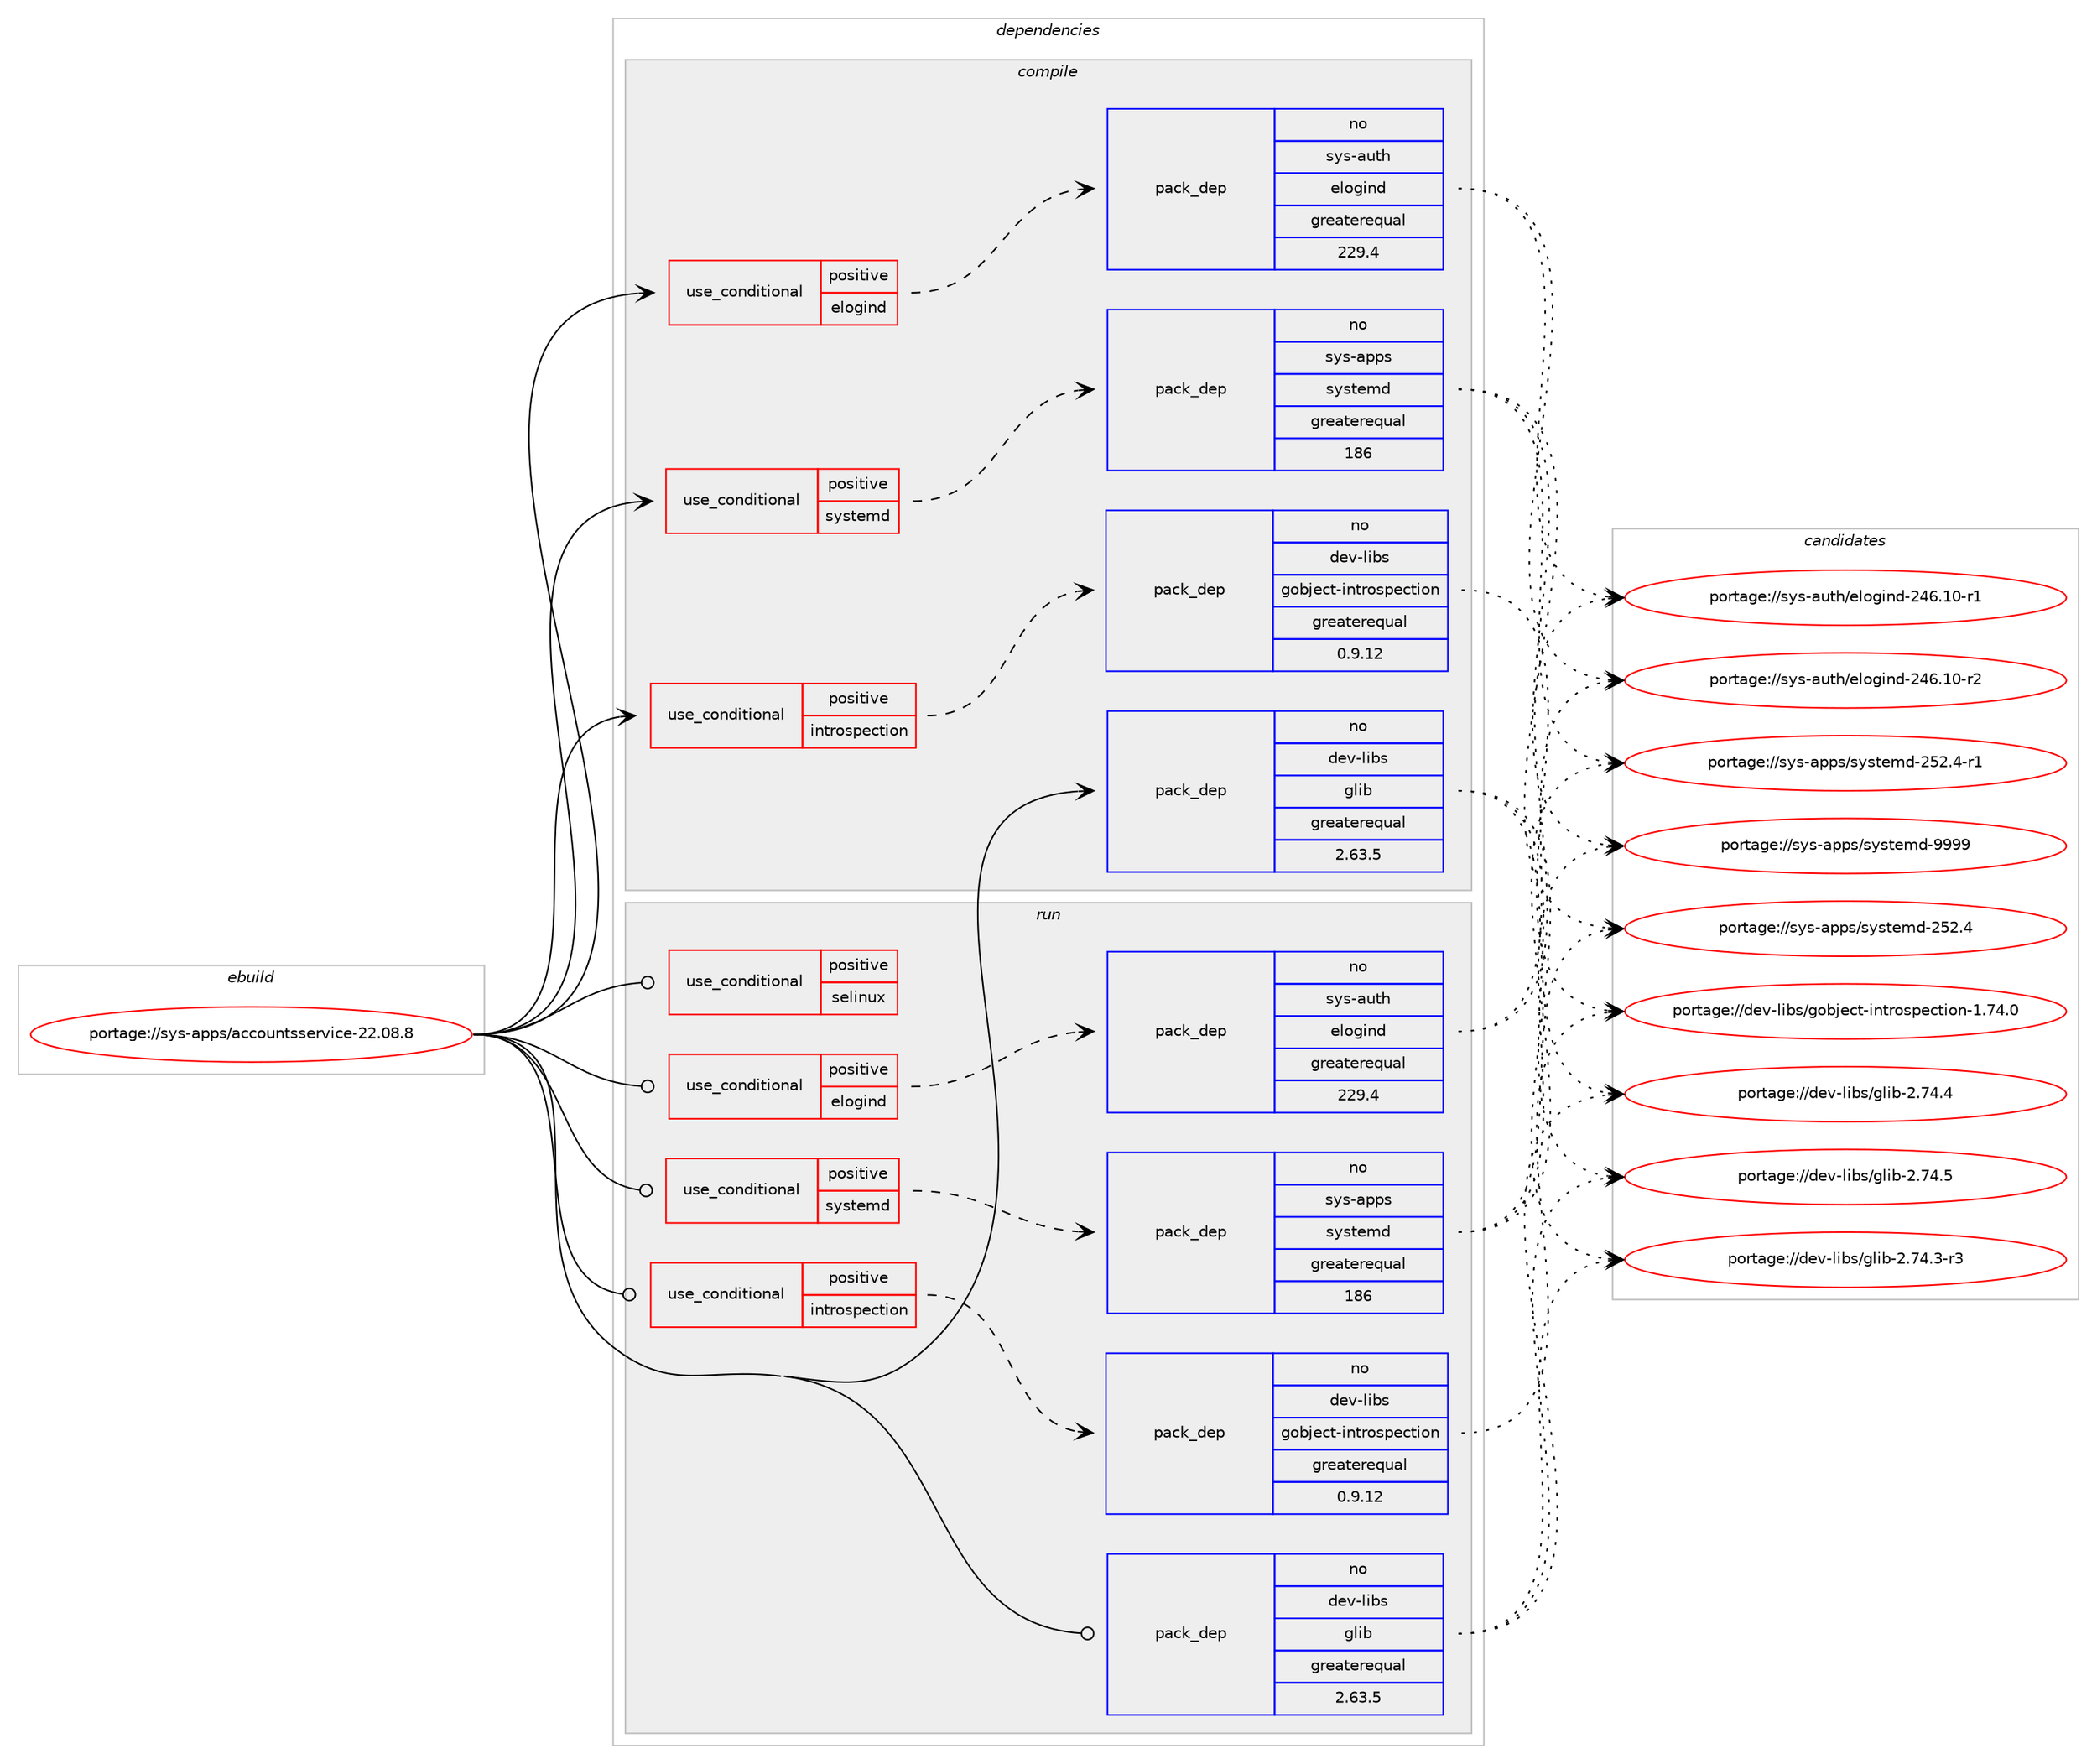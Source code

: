 digraph prolog {

# *************
# Graph options
# *************

newrank=true;
concentrate=true;
compound=true;
graph [rankdir=LR,fontname=Helvetica,fontsize=10,ranksep=1.5];#, ranksep=2.5, nodesep=0.2];
edge  [arrowhead=vee];
node  [fontname=Helvetica,fontsize=10];

# **********
# The ebuild
# **********

subgraph cluster_leftcol {
color=gray;
rank=same;
label=<<i>ebuild</i>>;
id [label="portage://sys-apps/accountsservice-22.08.8", color=red, width=4, href="../sys-apps/accountsservice-22.08.8.svg"];
}

# ****************
# The dependencies
# ****************

subgraph cluster_midcol {
color=gray;
label=<<i>dependencies</i>>;
subgraph cluster_compile {
fillcolor="#eeeeee";
style=filled;
label=<<i>compile</i>>;
subgraph cond2998 {
dependency4520 [label=<<TABLE BORDER="0" CELLBORDER="1" CELLSPACING="0" CELLPADDING="4"><TR><TD ROWSPAN="3" CELLPADDING="10">use_conditional</TD></TR><TR><TD>positive</TD></TR><TR><TD>elogind</TD></TR></TABLE>>, shape=none, color=red];
subgraph pack1472 {
dependency4521 [label=<<TABLE BORDER="0" CELLBORDER="1" CELLSPACING="0" CELLPADDING="4" WIDTH="220"><TR><TD ROWSPAN="6" CELLPADDING="30">pack_dep</TD></TR><TR><TD WIDTH="110">no</TD></TR><TR><TD>sys-auth</TD></TR><TR><TD>elogind</TD></TR><TR><TD>greaterequal</TD></TR><TR><TD>229.4</TD></TR></TABLE>>, shape=none, color=blue];
}
dependency4520:e -> dependency4521:w [weight=20,style="dashed",arrowhead="vee"];
}
id:e -> dependency4520:w [weight=20,style="solid",arrowhead="vee"];
subgraph cond2999 {
dependency4522 [label=<<TABLE BORDER="0" CELLBORDER="1" CELLSPACING="0" CELLPADDING="4"><TR><TD ROWSPAN="3" CELLPADDING="10">use_conditional</TD></TR><TR><TD>positive</TD></TR><TR><TD>introspection</TD></TR></TABLE>>, shape=none, color=red];
subgraph pack1473 {
dependency4523 [label=<<TABLE BORDER="0" CELLBORDER="1" CELLSPACING="0" CELLPADDING="4" WIDTH="220"><TR><TD ROWSPAN="6" CELLPADDING="30">pack_dep</TD></TR><TR><TD WIDTH="110">no</TD></TR><TR><TD>dev-libs</TD></TR><TR><TD>gobject-introspection</TD></TR><TR><TD>greaterequal</TD></TR><TR><TD>0.9.12</TD></TR></TABLE>>, shape=none, color=blue];
}
dependency4522:e -> dependency4523:w [weight=20,style="dashed",arrowhead="vee"];
}
id:e -> dependency4522:w [weight=20,style="solid",arrowhead="vee"];
subgraph cond3000 {
dependency4524 [label=<<TABLE BORDER="0" CELLBORDER="1" CELLSPACING="0" CELLPADDING="4"><TR><TD ROWSPAN="3" CELLPADDING="10">use_conditional</TD></TR><TR><TD>positive</TD></TR><TR><TD>systemd</TD></TR></TABLE>>, shape=none, color=red];
subgraph pack1474 {
dependency4525 [label=<<TABLE BORDER="0" CELLBORDER="1" CELLSPACING="0" CELLPADDING="4" WIDTH="220"><TR><TD ROWSPAN="6" CELLPADDING="30">pack_dep</TD></TR><TR><TD WIDTH="110">no</TD></TR><TR><TD>sys-apps</TD></TR><TR><TD>systemd</TD></TR><TR><TD>greaterequal</TD></TR><TR><TD>186</TD></TR></TABLE>>, shape=none, color=blue];
}
dependency4524:e -> dependency4525:w [weight=20,style="dashed",arrowhead="vee"];
}
id:e -> dependency4524:w [weight=20,style="solid",arrowhead="vee"];
subgraph pack1475 {
dependency4526 [label=<<TABLE BORDER="0" CELLBORDER="1" CELLSPACING="0" CELLPADDING="4" WIDTH="220"><TR><TD ROWSPAN="6" CELLPADDING="30">pack_dep</TD></TR><TR><TD WIDTH="110">no</TD></TR><TR><TD>dev-libs</TD></TR><TR><TD>glib</TD></TR><TR><TD>greaterequal</TD></TR><TR><TD>2.63.5</TD></TR></TABLE>>, shape=none, color=blue];
}
id:e -> dependency4526:w [weight=20,style="solid",arrowhead="vee"];
# *** BEGIN UNKNOWN DEPENDENCY TYPE (TODO) ***
# id -> package_dependency(portage://sys-apps/accountsservice-22.08.8,install,no,sys-auth,polkit,none,[,,],[],[])
# *** END UNKNOWN DEPENDENCY TYPE (TODO) ***

# *** BEGIN UNKNOWN DEPENDENCY TYPE (TODO) ***
# id -> package_dependency(portage://sys-apps/accountsservice-22.08.8,install,no,virtual,libcrypt,none,[,,],any_same_slot,[])
# *** END UNKNOWN DEPENDENCY TYPE (TODO) ***

}
subgraph cluster_compileandrun {
fillcolor="#eeeeee";
style=filled;
label=<<i>compile and run</i>>;
}
subgraph cluster_run {
fillcolor="#eeeeee";
style=filled;
label=<<i>run</i>>;
subgraph cond3001 {
dependency4527 [label=<<TABLE BORDER="0" CELLBORDER="1" CELLSPACING="0" CELLPADDING="4"><TR><TD ROWSPAN="3" CELLPADDING="10">use_conditional</TD></TR><TR><TD>positive</TD></TR><TR><TD>elogind</TD></TR></TABLE>>, shape=none, color=red];
subgraph pack1476 {
dependency4528 [label=<<TABLE BORDER="0" CELLBORDER="1" CELLSPACING="0" CELLPADDING="4" WIDTH="220"><TR><TD ROWSPAN="6" CELLPADDING="30">pack_dep</TD></TR><TR><TD WIDTH="110">no</TD></TR><TR><TD>sys-auth</TD></TR><TR><TD>elogind</TD></TR><TR><TD>greaterequal</TD></TR><TR><TD>229.4</TD></TR></TABLE>>, shape=none, color=blue];
}
dependency4527:e -> dependency4528:w [weight=20,style="dashed",arrowhead="vee"];
}
id:e -> dependency4527:w [weight=20,style="solid",arrowhead="odot"];
subgraph cond3002 {
dependency4529 [label=<<TABLE BORDER="0" CELLBORDER="1" CELLSPACING="0" CELLPADDING="4"><TR><TD ROWSPAN="3" CELLPADDING="10">use_conditional</TD></TR><TR><TD>positive</TD></TR><TR><TD>introspection</TD></TR></TABLE>>, shape=none, color=red];
subgraph pack1477 {
dependency4530 [label=<<TABLE BORDER="0" CELLBORDER="1" CELLSPACING="0" CELLPADDING="4" WIDTH="220"><TR><TD ROWSPAN="6" CELLPADDING="30">pack_dep</TD></TR><TR><TD WIDTH="110">no</TD></TR><TR><TD>dev-libs</TD></TR><TR><TD>gobject-introspection</TD></TR><TR><TD>greaterequal</TD></TR><TR><TD>0.9.12</TD></TR></TABLE>>, shape=none, color=blue];
}
dependency4529:e -> dependency4530:w [weight=20,style="dashed",arrowhead="vee"];
}
id:e -> dependency4529:w [weight=20,style="solid",arrowhead="odot"];
subgraph cond3003 {
dependency4531 [label=<<TABLE BORDER="0" CELLBORDER="1" CELLSPACING="0" CELLPADDING="4"><TR><TD ROWSPAN="3" CELLPADDING="10">use_conditional</TD></TR><TR><TD>positive</TD></TR><TR><TD>selinux</TD></TR></TABLE>>, shape=none, color=red];
# *** BEGIN UNKNOWN DEPENDENCY TYPE (TODO) ***
# dependency4531 -> package_dependency(portage://sys-apps/accountsservice-22.08.8,run,no,sec-policy,selinux-accountsd,none,[,,],[],[])
# *** END UNKNOWN DEPENDENCY TYPE (TODO) ***

}
id:e -> dependency4531:w [weight=20,style="solid",arrowhead="odot"];
subgraph cond3004 {
dependency4532 [label=<<TABLE BORDER="0" CELLBORDER="1" CELLSPACING="0" CELLPADDING="4"><TR><TD ROWSPAN="3" CELLPADDING="10">use_conditional</TD></TR><TR><TD>positive</TD></TR><TR><TD>systemd</TD></TR></TABLE>>, shape=none, color=red];
subgraph pack1478 {
dependency4533 [label=<<TABLE BORDER="0" CELLBORDER="1" CELLSPACING="0" CELLPADDING="4" WIDTH="220"><TR><TD ROWSPAN="6" CELLPADDING="30">pack_dep</TD></TR><TR><TD WIDTH="110">no</TD></TR><TR><TD>sys-apps</TD></TR><TR><TD>systemd</TD></TR><TR><TD>greaterequal</TD></TR><TR><TD>186</TD></TR></TABLE>>, shape=none, color=blue];
}
dependency4532:e -> dependency4533:w [weight=20,style="dashed",arrowhead="vee"];
}
id:e -> dependency4532:w [weight=20,style="solid",arrowhead="odot"];
subgraph pack1479 {
dependency4534 [label=<<TABLE BORDER="0" CELLBORDER="1" CELLSPACING="0" CELLPADDING="4" WIDTH="220"><TR><TD ROWSPAN="6" CELLPADDING="30">pack_dep</TD></TR><TR><TD WIDTH="110">no</TD></TR><TR><TD>dev-libs</TD></TR><TR><TD>glib</TD></TR><TR><TD>greaterequal</TD></TR><TR><TD>2.63.5</TD></TR></TABLE>>, shape=none, color=blue];
}
id:e -> dependency4534:w [weight=20,style="solid",arrowhead="odot"];
# *** BEGIN UNKNOWN DEPENDENCY TYPE (TODO) ***
# id -> package_dependency(portage://sys-apps/accountsservice-22.08.8,run,no,sys-auth,polkit,none,[,,],[],[])
# *** END UNKNOWN DEPENDENCY TYPE (TODO) ***

# *** BEGIN UNKNOWN DEPENDENCY TYPE (TODO) ***
# id -> package_dependency(portage://sys-apps/accountsservice-22.08.8,run,no,virtual,libcrypt,none,[,,],any_same_slot,[])
# *** END UNKNOWN DEPENDENCY TYPE (TODO) ***

}
}

# **************
# The candidates
# **************

subgraph cluster_choices {
rank=same;
color=gray;
label=<<i>candidates</i>>;

subgraph choice1472 {
color=black;
nodesep=1;
choice115121115459711711610447101108111103105110100455052544649484511449 [label="portage://sys-auth/elogind-246.10-r1", color=red, width=4,href="../sys-auth/elogind-246.10-r1.svg"];
choice115121115459711711610447101108111103105110100455052544649484511450 [label="portage://sys-auth/elogind-246.10-r2", color=red, width=4,href="../sys-auth/elogind-246.10-r2.svg"];
dependency4521:e -> choice115121115459711711610447101108111103105110100455052544649484511449:w [style=dotted,weight="100"];
dependency4521:e -> choice115121115459711711610447101108111103105110100455052544649484511450:w [style=dotted,weight="100"];
}
subgraph choice1473 {
color=black;
nodesep=1;
choice1001011184510810598115471031119810610199116451051101161141111151121019911610511111045494655524648 [label="portage://dev-libs/gobject-introspection-1.74.0", color=red, width=4,href="../dev-libs/gobject-introspection-1.74.0.svg"];
dependency4523:e -> choice1001011184510810598115471031119810610199116451051101161141111151121019911610511111045494655524648:w [style=dotted,weight="100"];
}
subgraph choice1474 {
color=black;
nodesep=1;
choice115121115459711211211547115121115116101109100455053504652 [label="portage://sys-apps/systemd-252.4", color=red, width=4,href="../sys-apps/systemd-252.4.svg"];
choice1151211154597112112115471151211151161011091004550535046524511449 [label="portage://sys-apps/systemd-252.4-r1", color=red, width=4,href="../sys-apps/systemd-252.4-r1.svg"];
choice1151211154597112112115471151211151161011091004557575757 [label="portage://sys-apps/systemd-9999", color=red, width=4,href="../sys-apps/systemd-9999.svg"];
dependency4525:e -> choice115121115459711211211547115121115116101109100455053504652:w [style=dotted,weight="100"];
dependency4525:e -> choice1151211154597112112115471151211151161011091004550535046524511449:w [style=dotted,weight="100"];
dependency4525:e -> choice1151211154597112112115471151211151161011091004557575757:w [style=dotted,weight="100"];
}
subgraph choice1475 {
color=black;
nodesep=1;
choice10010111845108105981154710310810598455046555246514511451 [label="portage://dev-libs/glib-2.74.3-r3", color=red, width=4,href="../dev-libs/glib-2.74.3-r3.svg"];
choice1001011184510810598115471031081059845504655524652 [label="portage://dev-libs/glib-2.74.4", color=red, width=4,href="../dev-libs/glib-2.74.4.svg"];
choice1001011184510810598115471031081059845504655524653 [label="portage://dev-libs/glib-2.74.5", color=red, width=4,href="../dev-libs/glib-2.74.5.svg"];
dependency4526:e -> choice10010111845108105981154710310810598455046555246514511451:w [style=dotted,weight="100"];
dependency4526:e -> choice1001011184510810598115471031081059845504655524652:w [style=dotted,weight="100"];
dependency4526:e -> choice1001011184510810598115471031081059845504655524653:w [style=dotted,weight="100"];
}
subgraph choice1476 {
color=black;
nodesep=1;
choice115121115459711711610447101108111103105110100455052544649484511449 [label="portage://sys-auth/elogind-246.10-r1", color=red, width=4,href="../sys-auth/elogind-246.10-r1.svg"];
choice115121115459711711610447101108111103105110100455052544649484511450 [label="portage://sys-auth/elogind-246.10-r2", color=red, width=4,href="../sys-auth/elogind-246.10-r2.svg"];
dependency4528:e -> choice115121115459711711610447101108111103105110100455052544649484511449:w [style=dotted,weight="100"];
dependency4528:e -> choice115121115459711711610447101108111103105110100455052544649484511450:w [style=dotted,weight="100"];
}
subgraph choice1477 {
color=black;
nodesep=1;
choice1001011184510810598115471031119810610199116451051101161141111151121019911610511111045494655524648 [label="portage://dev-libs/gobject-introspection-1.74.0", color=red, width=4,href="../dev-libs/gobject-introspection-1.74.0.svg"];
dependency4530:e -> choice1001011184510810598115471031119810610199116451051101161141111151121019911610511111045494655524648:w [style=dotted,weight="100"];
}
subgraph choice1478 {
color=black;
nodesep=1;
choice115121115459711211211547115121115116101109100455053504652 [label="portage://sys-apps/systemd-252.4", color=red, width=4,href="../sys-apps/systemd-252.4.svg"];
choice1151211154597112112115471151211151161011091004550535046524511449 [label="portage://sys-apps/systemd-252.4-r1", color=red, width=4,href="../sys-apps/systemd-252.4-r1.svg"];
choice1151211154597112112115471151211151161011091004557575757 [label="portage://sys-apps/systemd-9999", color=red, width=4,href="../sys-apps/systemd-9999.svg"];
dependency4533:e -> choice115121115459711211211547115121115116101109100455053504652:w [style=dotted,weight="100"];
dependency4533:e -> choice1151211154597112112115471151211151161011091004550535046524511449:w [style=dotted,weight="100"];
dependency4533:e -> choice1151211154597112112115471151211151161011091004557575757:w [style=dotted,weight="100"];
}
subgraph choice1479 {
color=black;
nodesep=1;
choice10010111845108105981154710310810598455046555246514511451 [label="portage://dev-libs/glib-2.74.3-r3", color=red, width=4,href="../dev-libs/glib-2.74.3-r3.svg"];
choice1001011184510810598115471031081059845504655524652 [label="portage://dev-libs/glib-2.74.4", color=red, width=4,href="../dev-libs/glib-2.74.4.svg"];
choice1001011184510810598115471031081059845504655524653 [label="portage://dev-libs/glib-2.74.5", color=red, width=4,href="../dev-libs/glib-2.74.5.svg"];
dependency4534:e -> choice10010111845108105981154710310810598455046555246514511451:w [style=dotted,weight="100"];
dependency4534:e -> choice1001011184510810598115471031081059845504655524652:w [style=dotted,weight="100"];
dependency4534:e -> choice1001011184510810598115471031081059845504655524653:w [style=dotted,weight="100"];
}
}

}
